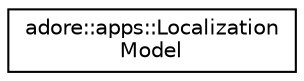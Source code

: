 digraph "Graphical Class Hierarchy"
{
 // LATEX_PDF_SIZE
  edge [fontname="Helvetica",fontsize="10",labelfontname="Helvetica",labelfontsize="10"];
  node [fontname="Helvetica",fontsize="10",shape=record];
  rankdir="LR";
  Node0 [label="adore::apps::Localization\lModel",height=0.2,width=0.4,color="black", fillcolor="white", style="filled",URL="$classadore_1_1apps_1_1LocalizationModel.html",tooltip="a model for localization adds errors to true vehicle state"];
}
